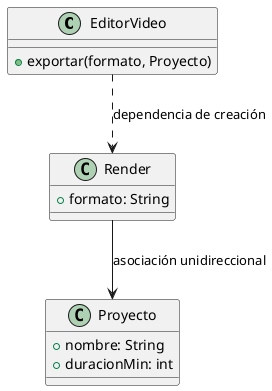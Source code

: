 @startuml
class EditorVideo {
    +exportar(formato, Proyecto)
}

class Render {
    +formato: String
}

class Proyecto {
    +nombre: String
    +duracionMin: int
}

Render --> Proyecto : asociación unidireccional
EditorVideo ..> Render : dependencia de creación
@enduml
